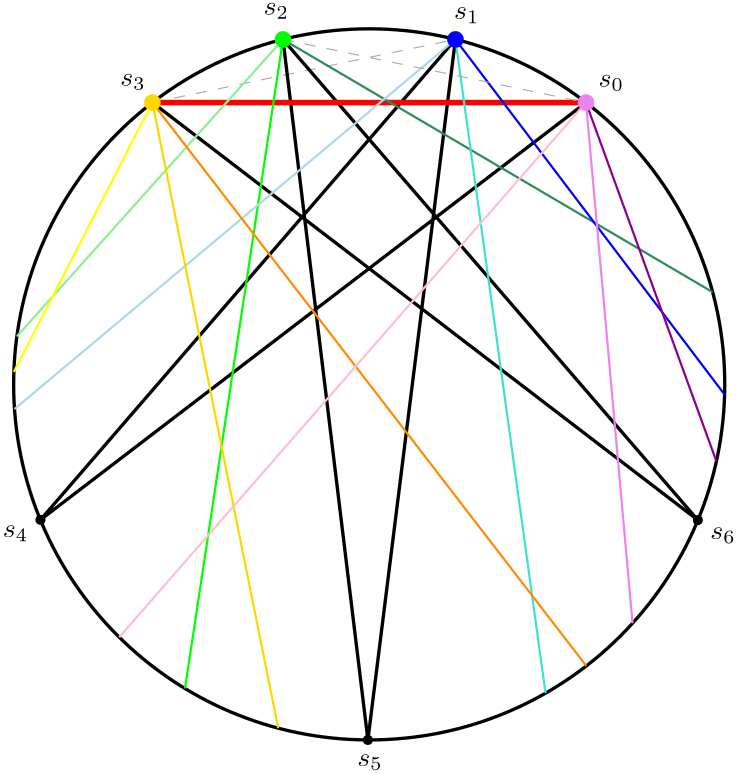 <?xml version="1.0"?>
<!DOCTYPE ipe SYSTEM "ipe.dtd">
<ipe version="70206" creator="Ipe 7.2.7">
<info created="D:20180911160319" modified="D:20180911161321"/>
<ipestyle name="basic">
<symbol name="arrow/arc(spx)">
<path stroke="sym-stroke" fill="sym-stroke" pen="sym-pen">
0 0 m
-1 0.333 l
-1 -0.333 l
h
</path>
</symbol>
<symbol name="arrow/farc(spx)">
<path stroke="sym-stroke" fill="white" pen="sym-pen">
0 0 m
-1 0.333 l
-1 -0.333 l
h
</path>
</symbol>
<symbol name="arrow/ptarc(spx)">
<path stroke="sym-stroke" fill="sym-stroke" pen="sym-pen">
0 0 m
-1 0.333 l
-0.8 0 l
-1 -0.333 l
h
</path>
</symbol>
<symbol name="arrow/fptarc(spx)">
<path stroke="sym-stroke" fill="white" pen="sym-pen">
0 0 m
-1 0.333 l
-0.8 0 l
-1 -0.333 l
h
</path>
</symbol>
<symbol name="mark/circle(sx)" transformations="translations">
<path fill="sym-stroke">
0.6 0 0 0.6 0 0 e
0.4 0 0 0.4 0 0 e
</path>
</symbol>
<symbol name="mark/disk(sx)" transformations="translations">
<path fill="sym-stroke">
0.6 0 0 0.6 0 0 e
</path>
</symbol>
<symbol name="mark/fdisk(sfx)" transformations="translations">
<group>
<path fill="sym-fill">
0.5 0 0 0.5 0 0 e
</path>
<path fill="sym-stroke" fillrule="eofill">
0.6 0 0 0.6 0 0 e
0.4 0 0 0.4 0 0 e
</path>
</group>
</symbol>
<symbol name="mark/box(sx)" transformations="translations">
<path fill="sym-stroke" fillrule="eofill">
-0.6 -0.6 m
0.6 -0.6 l
0.6 0.6 l
-0.6 0.6 l
h
-0.4 -0.4 m
0.4 -0.4 l
0.4 0.4 l
-0.4 0.4 l
h
</path>
</symbol>
<symbol name="mark/square(sx)" transformations="translations">
<path fill="sym-stroke">
-0.6 -0.6 m
0.6 -0.6 l
0.6 0.6 l
-0.6 0.6 l
h
</path>
</symbol>
<symbol name="mark/fsquare(sfx)" transformations="translations">
<group>
<path fill="sym-fill">
-0.5 -0.5 m
0.5 -0.5 l
0.5 0.5 l
-0.5 0.5 l
h
</path>
<path fill="sym-stroke" fillrule="eofill">
-0.6 -0.6 m
0.6 -0.6 l
0.6 0.6 l
-0.6 0.6 l
h
-0.4 -0.4 m
0.4 -0.4 l
0.4 0.4 l
-0.4 0.4 l
h
</path>
</group>
</symbol>
<symbol name="mark/cross(sx)" transformations="translations">
<group>
<path fill="sym-stroke">
-0.43 -0.57 m
0.57 0.43 l
0.43 0.57 l
-0.57 -0.43 l
h
</path>
<path fill="sym-stroke">
-0.43 0.57 m
0.57 -0.43 l
0.43 -0.57 l
-0.57 0.43 l
h
</path>
</group>
</symbol>
<symbol name="arrow/fnormal(spx)">
<path stroke="sym-stroke" fill="white" pen="sym-pen">
0 0 m
-1 0.333 l
-1 -0.333 l
h
</path>
</symbol>
<symbol name="arrow/pointed(spx)">
<path stroke="sym-stroke" fill="sym-stroke" pen="sym-pen">
0 0 m
-1 0.333 l
-0.8 0 l
-1 -0.333 l
h
</path>
</symbol>
<symbol name="arrow/fpointed(spx)">
<path stroke="sym-stroke" fill="white" pen="sym-pen">
0 0 m
-1 0.333 l
-0.8 0 l
-1 -0.333 l
h
</path>
</symbol>
<symbol name="arrow/linear(spx)">
<path stroke="sym-stroke" pen="sym-pen">
-1 0.333 m
0 0 l
-1 -0.333 l
</path>
</symbol>
<symbol name="arrow/fdouble(spx)">
<path stroke="sym-stroke" fill="white" pen="sym-pen">
0 0 m
-1 0.333 l
-1 -0.333 l
h
-1 0 m
-2 0.333 l
-2 -0.333 l
h
</path>
</symbol>
<symbol name="arrow/double(spx)">
<path stroke="sym-stroke" fill="sym-stroke" pen="sym-pen">
0 0 m
-1 0.333 l
-1 -0.333 l
h
-1 0 m
-2 0.333 l
-2 -0.333 l
h
</path>
</symbol>
<pen name="heavier" value="0.8"/>
<pen name="fat" value="1.2"/>
<pen name="ultrafat" value="2"/>
<symbolsize name="large" value="5"/>
<symbolsize name="small" value="2"/>
<symbolsize name="tiny" value="1.1"/>
<arrowsize name="large" value="10"/>
<arrowsize name="small" value="5"/>
<arrowsize name="tiny" value="3"/>
<color name="red" value="1 0 0"/>
<color name="green" value="0 1 0"/>
<color name="blue" value="0 0 1"/>
<color name="yellow" value="1 1 0"/>
<color name="orange" value="1 0.647 0"/>
<color name="gold" value="1 0.843 0"/>
<color name="purple" value="0.627 0.125 0.941"/>
<color name="gray" value="0.745"/>
<color name="brown" value="0.647 0.165 0.165"/>
<color name="navy" value="0 0 0.502"/>
<color name="pink" value="1 0.753 0.796"/>
<color name="seagreen" value="0.18 0.545 0.341"/>
<color name="turquoise" value="0.251 0.878 0.816"/>
<color name="violet" value="0.933 0.51 0.933"/>
<color name="darkblue" value="0 0 0.545"/>
<color name="darkcyan" value="0 0.545 0.545"/>
<color name="darkgray" value="0.663"/>
<color name="darkgreen" value="0 0.392 0"/>
<color name="darkmagenta" value="0.545 0 0.545"/>
<color name="darkorange" value="1 0.549 0"/>
<color name="darkred" value="0.545 0 0"/>
<color name="lightblue" value="0.678 0.847 0.902"/>
<color name="lightcyan" value="0.878 1 1"/>
<color name="lightgray" value="0.827"/>
<color name="lightgreen" value="0.565 0.933 0.565"/>
<color name="lightyellow" value="1 1 0.878"/>
<dashstyle name="dashed" value="[4] 0"/>
<dashstyle name="dotted" value="[1 3] 0"/>
<dashstyle name="dash dotted" value="[4 2 1 2] 0"/>
<dashstyle name="dash dot dotted" value="[4 2 1 2 1 2] 0"/>
<textsize name="large" value="\large"/>
<textsize name="Large" value="\Large"/>
<textsize name="LARGE" value="\LARGE"/>
<textsize name="huge" value="\huge"/>
<textsize name="Huge" value="\Huge"/>
<textsize name="small" value="\small"/>
<textsize name="footnote" value="\footnotesize"/>
<textsize name="tiny" value="\tiny"/>
<textstyle name="center" begin="\begin{center}" end="\end{center}"/>
<textstyle name="itemize" begin="\begin{itemize}" end="\end{itemize}"/>
<textstyle name="item" begin="\begin{itemize}\item{}" end="\end{itemize}"/>
<gridsize name="4 pts" value="4"/>
<gridsize name="8 pts (~3 mm)" value="8"/>
<gridsize name="16 pts (~6 mm)" value="16"/>
<gridsize name="32 pts (~12 mm)" value="32"/>
<gridsize name="10 pts (~3.5 mm)" value="10"/>
<gridsize name="20 pts (~7 mm)" value="20"/>
<gridsize name="14 pts (~5 mm)" value="14"/>
<gridsize name="28 pts (~10 mm)" value="28"/>
<gridsize name="56 pts (~20 mm)" value="56"/>
<anglesize name="90 deg" value="90"/>
<anglesize name="60 deg" value="60"/>
<anglesize name="45 deg" value="45"/>
<anglesize name="30 deg" value="30"/>
<anglesize name="22.5 deg" value="22.5"/>
<opacity name="10%" value="0.1"/>
<opacity name="30%" value="0.3"/>
<opacity name="50%" value="0.5"/>
<opacity name="75%" value="0.75"/>
<tiling name="falling" angle="-60" step="4" width="1"/>
<tiling name="rising" angle="30" step="4" width="1"/>
</ipestyle>
<page>
<layer name="alpha"/>
<view layers="alpha" active="alpha"/>
<path layer="alpha" stroke="darkgray" dash="dashed">
177.957 677.456 m
287.045 700.178 l
</path>
<path stroke="black" pen="fat">
128 0 0 128 256 576 e
</path>
<use name="mark/disk(sx)" pos="137.653 527.236" size="normal" stroke="black"/>
<use name="mark/disk(sx)" pos="255.528 448.001" size="normal" stroke="black"/>
<use name="mark/disk(sx)" pos="374.311 527.149" size="normal" stroke="black"/>
<path stroke="black" pen="fat">
177.957 677.456 m
374.311 527.149 l
224.955 700.178 l
255.528 448.001 l
287.045 700.178 l
137.653 527.236 l
334.043 677.456 l
177.957 677.456 l
</path>
<path stroke="red" pen="ultrafat">
177.957 677.456 m
334.043 677.456 l
</path>
<path stroke="lightgreen" pen="heavier">
224.955 700.178 m
129.17 593.268 l
</path>
<path stroke="green" pen="heavier">
224.955 700.178 m
189.696 466.511 l
</path>
<path stroke="seagreen" pen="heavier">
224.955 700.178 m
379.617 609.209 l
</path>
<path stroke="lightblue" pen="heavier">
287.045 700.178 m
128.308 567.123 l
</path>
<path stroke="turquoise" pen="heavier">
287.045 700.178 m
319.484 464.852 l
</path>
<path stroke="blue" pen="heavier">
287.045 700.178 m
383.947 572.324 l
</path>
<path stroke="gold" pen="heavier">
177.957 677.456 m
223.235 452.265 l
</path>
<path stroke="yellow" pen="heavier">
177.957 677.456 m
128.079 580.487 l
</path>
<path stroke="darkorange" pen="heavier">
177.957 677.456 m
334.16 474.634 l
</path>
<use name="mark/disk(sx)" pos="177.957 677.456" size="large" stroke="gold"/>
<use name="mark/disk(sx)" pos="287.045 700.178" size="large" stroke="blue"/>
<path stroke="violet" pen="heavier">
334.043 677.456 m
350.803 489.998 l
</path>
<path stroke="darkmagenta" pen="heavier">
334.043 677.456 m
380.975 548.336 l
</path>
<path stroke="pink" pen="heavier">
334.043 677.456 m
166.002 484.982 l
</path>
<path stroke="darkgray" dash="dashed">
224.955 700.178 m
334.043 677.456 l
</path>
<use name="mark/disk(sx)" pos="334.043 677.456" size="large" stroke="violet"/>
<use name="mark/disk(sx)" pos="224.955 700.178" size="large" stroke="green"/>
<text transformations="translations" pos="338.534 683.101" stroke="black" type="label" width="9.139" height="4.294" depth="1.49" valign="baseline" style="math">s_0</text>
<text matrix="1 0 0 1 -51.9638 24.4305" transformations="translations" pos="338.534 683.101" stroke="black" type="label" width="9.139" height="4.294" depth="1.49" valign="baseline" style="math">s_1</text>
<text matrix="1 0 0 1 -120.602 25.9816" transformations="translations" pos="338.534 683.101" stroke="black" type="label" width="9.139" height="4.294" depth="1.49" valign="baseline" style="math">s_2</text>
<text matrix="1 0 0 1 -172.178 0.387664" transformations="translations" pos="338.534 683.101" stroke="black" type="label" width="9.139" height="4.294" depth="1.49" valign="baseline" style="math">s_3</text>
<text matrix="1 0 0 1 -214.447 -162.095" transformations="translations" pos="338.534 683.101" stroke="black" type="label" width="9.139" height="4.294" depth="1.49" valign="baseline" style="math">s_4</text>
<text matrix="1 0 0 1 -86.8259 -244.539" transformations="translations" pos="338.534 683.101" stroke="black" type="label" width="9.139" height="4.294" depth="1.49" valign="baseline" style="math">s_5</text>
<text matrix="1 0 0 1 40.2134 -162.871" transformations="translations" pos="338.534 683.101" stroke="black" type="label" width="9.139" height="4.294" depth="1.49" valign="baseline" style="math">s_6</text>
</page>
<page>
<layer name="alpha"/>
<view layers="alpha" active="alpha"/>
<path layer="alpha" stroke="black" pen="fat">
177.957 677.456 m
374.311 527.149 l
</path>
<path stroke="black" pen="fat">
256.659 703.998 m
255.528 448.001 l
</path>
<path stroke="black" pen="fat">
137.653 527.236 m
334.043 677.456 l
</path>
<path stroke="black" pen="fat">
128 0 0 128 256 576 e
</path>
<use name="mark/disk(sx)" pos="137.653 527.236" size="normal" stroke="black"/>
<use name="mark/disk(sx)" pos="255.528 448.001" size="normal" stroke="black"/>
<use name="mark/disk(sx)" pos="374.311 527.149" size="normal" stroke="black"/>
<path stroke="red" dash="dashed" pen="ultrafat">
177.957 677.456 m
334.043 677.456 l
</path>
<path stroke="lightgreen" pen="heavier">
256.659 703.998 m
129.17 593.268 l
</path>
<path stroke="green" pen="heavier">
256.659 703.998 m
189.696 466.511 l
</path>
<path stroke="seagreen" pen="heavier">
177.957 677.456 m
379.617 609.209 l
</path>
<path stroke="lightblue" pen="heavier">
334.043 677.456 m
128.308 567.123 l
</path>
<path stroke="turquoise" pen="heavier">
256.659 703.998 m
319.484 464.852 l
</path>
<path stroke="blue" pen="heavier">
256.659 703.998 m
383.947 572.324 l
</path>
<path stroke="gold" pen="heavier">
177.957 677.456 m
223.235 452.265 l
</path>
<path stroke="yellow" pen="heavier">
177.957 677.456 m
128.079 580.487 l
</path>
<path stroke="darkorange" pen="heavier">
177.957 677.456 m
334.16 474.634 l
</path>
<use name="mark/disk(sx)" pos="177.957 677.456" size="large" stroke="gold"/>
<use name="mark/disk(sx)" pos="334.043 677.456" size="large" stroke="violet"/>
<path stroke="violet" pen="heavier">
334.043 677.456 m
350.803 489.998 l
</path>
<path stroke="darkmagenta" pen="heavier">
334.043 677.456 m
380.975 548.336 l
</path>
<path stroke="pink" pen="heavier">
334.043 677.456 m
166.002 484.982 l
</path>
<use name="mark/disk(sx)" pos="256.659 703.998" size="large" stroke="turquoise"/>
<text matrix="1 0 0 1 -2.45143 1.37277" transformations="translations" pos="338.534 683.101" stroke="black" type="label" width="9.139" height="4.294" depth="1.49" valign="baseline" style="math">s_1</text>
<text matrix="1 0 0 1 -86.3216 28.5022" transformations="translations" pos="338.534 683.101" stroke="black" type="label" width="9.139" height="4.294" depth="1.49" valign="baseline" style="math">s_2</text>
<text matrix="1 0 0 1 -172.178 0.387664" transformations="translations" pos="338.534 683.101" stroke="black" type="label" width="9.139" height="4.294" depth="1.49" valign="baseline" style="math">s_3</text>
<text matrix="1 0 0 1 -214.447 -162.095" transformations="translations" pos="338.534 683.101" stroke="black" type="label" width="9.139" height="4.294" depth="1.49" valign="baseline" style="math">s_4</text>
<text matrix="1 0 0 1 -86.8259 -244.539" transformations="translations" pos="338.534 683.101" stroke="black" type="label" width="9.139" height="4.294" depth="1.49" valign="baseline" style="math">s_5</text>
<text matrix="1 0 0 1 40.2134 -162.871" transformations="translations" pos="338.534 683.101" stroke="black" type="label" width="9.139" height="4.294" depth="1.49" valign="baseline" style="math">s_6</text>
</page>
</ipe>
